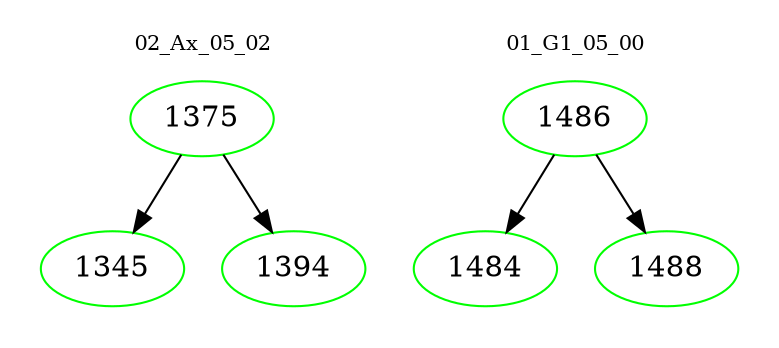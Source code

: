 digraph{
subgraph cluster_0 {
color = white
label = "02_Ax_05_02";
fontsize=10;
T0_1375 [label="1375", color="green"]
T0_1375 -> T0_1345 [color="black"]
T0_1345 [label="1345", color="green"]
T0_1375 -> T0_1394 [color="black"]
T0_1394 [label="1394", color="green"]
}
subgraph cluster_1 {
color = white
label = "01_G1_05_00";
fontsize=10;
T1_1486 [label="1486", color="green"]
T1_1486 -> T1_1484 [color="black"]
T1_1484 [label="1484", color="green"]
T1_1486 -> T1_1488 [color="black"]
T1_1488 [label="1488", color="green"]
}
}
